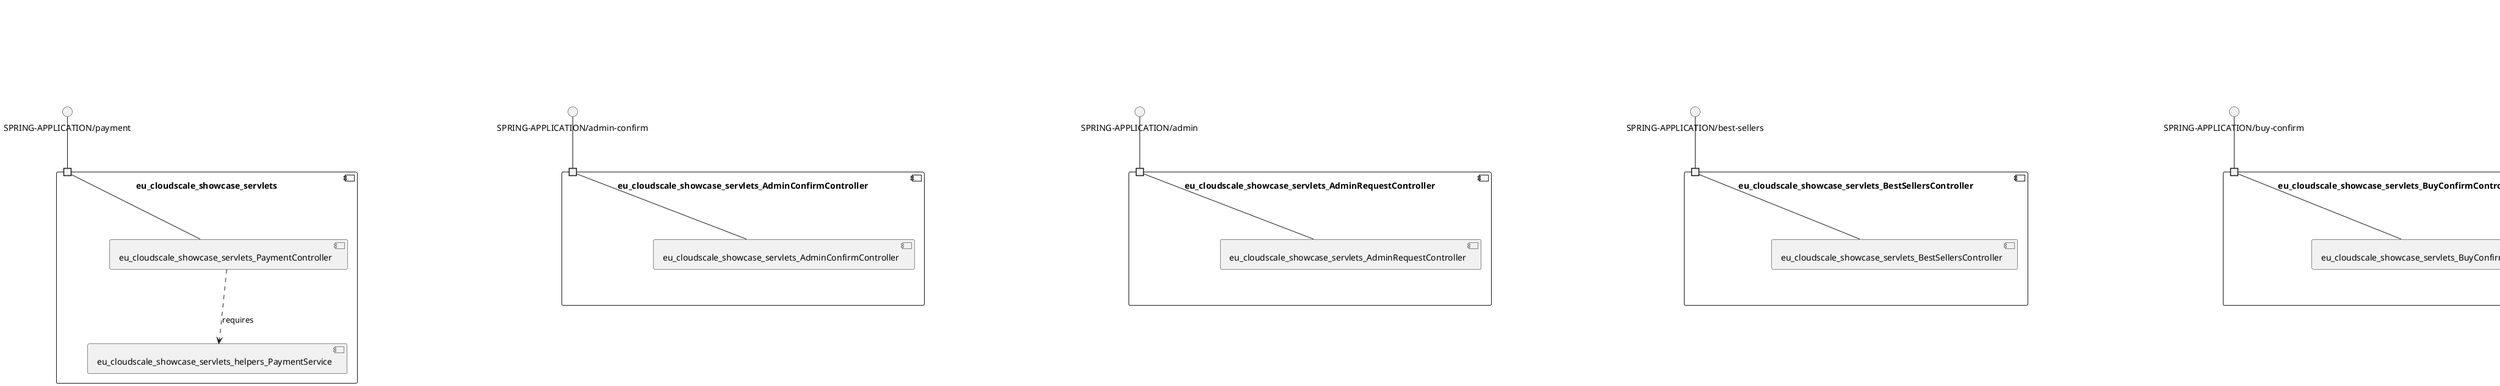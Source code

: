 @startuml
skinparam fixCircleLabelOverlapping true
skinparam componentStyle uml2
component "eu_cloudscale_showcase_db_services_HibernateService\n\n\n\n\n\n" {
[eu_cloudscale_showcase_db_services_HibernateService]
}
component "eu_cloudscale_showcase_db_services_MongoService\n\n\n\n\n\n" {
[eu_cloudscale_showcase_db_services_MongoService]
}
component "eu_cloudscale_showcase_servlets\n\n\n\n\n\n" {
[eu_cloudscale_showcase_servlets_PaymentController]
[eu_cloudscale_showcase_servlets_helpers_PaymentService]
portin " " as eu_cloudscale_showcase_servlets_requires_SPRING_APPLICATION_payment
[eu_cloudscale_showcase_servlets_PaymentController]..>[eu_cloudscale_showcase_servlets_helpers_PaymentService] : requires
"eu_cloudscale_showcase_servlets_requires_SPRING_APPLICATION_payment"--[eu_cloudscale_showcase_servlets_PaymentController]
}
interface "SPRING-APPLICATION/payment" as interface.SPRING_APPLICATION_payment
interface.SPRING_APPLICATION_payment--"eu_cloudscale_showcase_servlets_requires_SPRING_APPLICATION_payment"
component "eu_cloudscale_showcase_servlets_AdminConfirmController\n\n\n\n\n\n" {
[eu_cloudscale_showcase_servlets_AdminConfirmController]
portin " " as eu_cloudscale_showcase_servlets_AdminConfirmController_requires_SPRING_APPLICATION_admin_confirm
"eu_cloudscale_showcase_servlets_AdminConfirmController_requires_SPRING_APPLICATION_admin_confirm"--[eu_cloudscale_showcase_servlets_AdminConfirmController]
}
interface "SPRING-APPLICATION/admin-confirm" as interface.SPRING_APPLICATION_admin_confirm
interface.SPRING_APPLICATION_admin_confirm--"eu_cloudscale_showcase_servlets_AdminConfirmController_requires_SPRING_APPLICATION_admin_confirm"
component "eu_cloudscale_showcase_servlets_AdminRequestController\n\n\n\n\n\n" {
[eu_cloudscale_showcase_servlets_AdminRequestController]
portin " " as eu_cloudscale_showcase_servlets_AdminRequestController_requires_SPRING_APPLICATION_admin
"eu_cloudscale_showcase_servlets_AdminRequestController_requires_SPRING_APPLICATION_admin"--[eu_cloudscale_showcase_servlets_AdminRequestController]
}
interface "SPRING-APPLICATION/admin" as interface.SPRING_APPLICATION_admin
interface.SPRING_APPLICATION_admin--"eu_cloudscale_showcase_servlets_AdminRequestController_requires_SPRING_APPLICATION_admin"
component "eu_cloudscale_showcase_servlets_BestSellersController\n\n\n\n\n\n" {
[eu_cloudscale_showcase_servlets_BestSellersController]
portin " " as eu_cloudscale_showcase_servlets_BestSellersController_requires_SPRING_APPLICATION_best_sellers
"eu_cloudscale_showcase_servlets_BestSellersController_requires_SPRING_APPLICATION_best_sellers"--[eu_cloudscale_showcase_servlets_BestSellersController]
}
interface "SPRING-APPLICATION/best-sellers" as interface.SPRING_APPLICATION_best_sellers
interface.SPRING_APPLICATION_best_sellers--"eu_cloudscale_showcase_servlets_BestSellersController_requires_SPRING_APPLICATION_best_sellers"
component "eu_cloudscale_showcase_servlets_BuyConfirmController\n\n\n\n\n\n" {
[eu_cloudscale_showcase_servlets_BuyConfirmController]
portin " " as eu_cloudscale_showcase_servlets_BuyConfirmController_requires_SPRING_APPLICATION_buy_confirm
"eu_cloudscale_showcase_servlets_BuyConfirmController_requires_SPRING_APPLICATION_buy_confirm"--[eu_cloudscale_showcase_servlets_BuyConfirmController]
}
interface "SPRING-APPLICATION/buy-confirm" as interface.SPRING_APPLICATION_buy_confirm
interface.SPRING_APPLICATION_buy_confirm--"eu_cloudscale_showcase_servlets_BuyConfirmController_requires_SPRING_APPLICATION_buy_confirm"
component "eu_cloudscale_showcase_servlets_BuyController\n\n\n\n\n\n" {
[eu_cloudscale_showcase_servlets_BuyController]
portin " " as eu_cloudscale_showcase_servlets_BuyController_requires_SPRING_APPLICATION_buy
"eu_cloudscale_showcase_servlets_BuyController_requires_SPRING_APPLICATION_buy"--[eu_cloudscale_showcase_servlets_BuyController]
}
interface "SPRING-APPLICATION/buy" as interface.SPRING_APPLICATION_buy
interface.SPRING_APPLICATION_buy--"eu_cloudscale_showcase_servlets_BuyController_requires_SPRING_APPLICATION_buy"
component "eu_cloudscale_showcase_servlets_CustomerRegistrationController\n\n\n\n\n\n" {
[eu_cloudscale_showcase_servlets_CustomerRegistrationController]
portin " " as eu_cloudscale_showcase_servlets_CustomerRegistrationController_requires_SPRING_APPLICATION_customer_registration
"eu_cloudscale_showcase_servlets_CustomerRegistrationController_requires_SPRING_APPLICATION_customer_registration"--[eu_cloudscale_showcase_servlets_CustomerRegistrationController]
}
interface "SPRING-APPLICATION/customer-registration" as interface.SPRING_APPLICATION_customer_registration
interface.SPRING_APPLICATION_customer_registration--"eu_cloudscale_showcase_servlets_CustomerRegistrationController_requires_SPRING_APPLICATION_customer_registration"
component "eu_cloudscale_showcase_servlets_HomeController\n\n\n\n\n\n" {
[eu_cloudscale_showcase_servlets_HomeController]
portin " " as eu_cloudscale_showcase_servlets_HomeController_requires_SPRING_APPLICATION_
"eu_cloudscale_showcase_servlets_HomeController_requires_SPRING_APPLICATION_"--[eu_cloudscale_showcase_servlets_HomeController]
}
interface "SPRING-APPLICATION/" as interface.SPRING_APPLICATION_
interface.SPRING_APPLICATION_--"eu_cloudscale_showcase_servlets_HomeController_requires_SPRING_APPLICATION_"
component "eu_cloudscale_showcase_servlets_LoginController\n\n\n\n\n\n" {
[eu_cloudscale_showcase_servlets_LoginController]
portin " " as eu_cloudscale_showcase_servlets_LoginController_requires_SPRING_APPLICATION_login
"eu_cloudscale_showcase_servlets_LoginController_requires_SPRING_APPLICATION_login"--[eu_cloudscale_showcase_servlets_LoginController]
}
interface "SPRING-APPLICATION/login" as interface.SPRING_APPLICATION_login
interface.SPRING_APPLICATION_login--"eu_cloudscale_showcase_servlets_LoginController_requires_SPRING_APPLICATION_login"
component "eu_cloudscale_showcase_servlets_NewProductsController\n\n\n\n\n\n" {
[eu_cloudscale_showcase_servlets_NewProductsController]
portin " " as eu_cloudscale_showcase_servlets_NewProductsController_requires_SPRING_APPLICATION_new_products
"eu_cloudscale_showcase_servlets_NewProductsController_requires_SPRING_APPLICATION_new_products"--[eu_cloudscale_showcase_servlets_NewProductsController]
}
interface "SPRING-APPLICATION/new-products" as interface.SPRING_APPLICATION_new_products
interface.SPRING_APPLICATION_new_products--"eu_cloudscale_showcase_servlets_NewProductsController_requires_SPRING_APPLICATION_new_products"
component "eu_cloudscale_showcase_servlets_OrderDisplayController\n\n\n\n\n\n" {
[eu_cloudscale_showcase_servlets_OrderDisplayController]
portin " " as eu_cloudscale_showcase_servlets_OrderDisplayController_requires_SPRING_APPLICATION_order_display
"eu_cloudscale_showcase_servlets_OrderDisplayController_requires_SPRING_APPLICATION_order_display"--[eu_cloudscale_showcase_servlets_OrderDisplayController]
}
interface "SPRING-APPLICATION/order-display" as interface.SPRING_APPLICATION_order_display
interface.SPRING_APPLICATION_order_display--"eu_cloudscale_showcase_servlets_OrderDisplayController_requires_SPRING_APPLICATION_order_display"
component "eu_cloudscale_showcase_servlets_OrderInquiryController\n\n\n\n\n\n" {
[eu_cloudscale_showcase_servlets_OrderInquiryController]
portin " " as eu_cloudscale_showcase_servlets_OrderInquiryController_requires_SPRING_APPLICATION_order_inquiry
"eu_cloudscale_showcase_servlets_OrderInquiryController_requires_SPRING_APPLICATION_order_inquiry"--[eu_cloudscale_showcase_servlets_OrderInquiryController]
}
interface "SPRING-APPLICATION/order-inquiry" as interface.SPRING_APPLICATION_order_inquiry
interface.SPRING_APPLICATION_order_inquiry--"eu_cloudscale_showcase_servlets_OrderInquiryController_requires_SPRING_APPLICATION_order_inquiry"
component "eu_cloudscale_showcase_servlets_ProductDetailServlet\n\n\n\n\n\n" {
[eu_cloudscale_showcase_servlets_ProductDetailServlet]
portin " " as eu_cloudscale_showcase_servlets_ProductDetailServlet_requires_SPRING_APPLICATION_product_detail
"eu_cloudscale_showcase_servlets_ProductDetailServlet_requires_SPRING_APPLICATION_product_detail"--[eu_cloudscale_showcase_servlets_ProductDetailServlet]
}
interface "SPRING-APPLICATION/product-detail" as interface.SPRING_APPLICATION_product_detail
interface.SPRING_APPLICATION_product_detail--"eu_cloudscale_showcase_servlets_ProductDetailServlet_requires_SPRING_APPLICATION_product_detail"
component "eu_cloudscale_showcase_servlets_SearchController\n\n\n\n\n\n" {
[eu_cloudscale_showcase_servlets_SearchController]
portin " " as eu_cloudscale_showcase_servlets_SearchController_requires_SPRING_APPLICATION_search
"eu_cloudscale_showcase_servlets_SearchController_requires_SPRING_APPLICATION_search"--[eu_cloudscale_showcase_servlets_SearchController]
}
interface "SPRING-APPLICATION/search" as interface.SPRING_APPLICATION_search
interface.SPRING_APPLICATION_search--"eu_cloudscale_showcase_servlets_SearchController_requires_SPRING_APPLICATION_search"
component "eu_cloudscale_showcase_servlets_ShoppingCartController\n\n\n\n\n\n" {
[eu_cloudscale_showcase_servlets_ShoppingCartController]
portin " " as eu_cloudscale_showcase_servlets_ShoppingCartController_requires_SPRING_APPLICATION_shopping_cart
"eu_cloudscale_showcase_servlets_ShoppingCartController_requires_SPRING_APPLICATION_shopping_cart"--[eu_cloudscale_showcase_servlets_ShoppingCartController]
}
interface "SPRING-APPLICATION/shopping-cart" as interface.SPRING_APPLICATION_shopping_cart
interface.SPRING_APPLICATION_shopping_cart--"eu_cloudscale_showcase_servlets_ShoppingCartController_requires_SPRING_APPLICATION_shopping_cart"

@enduml
